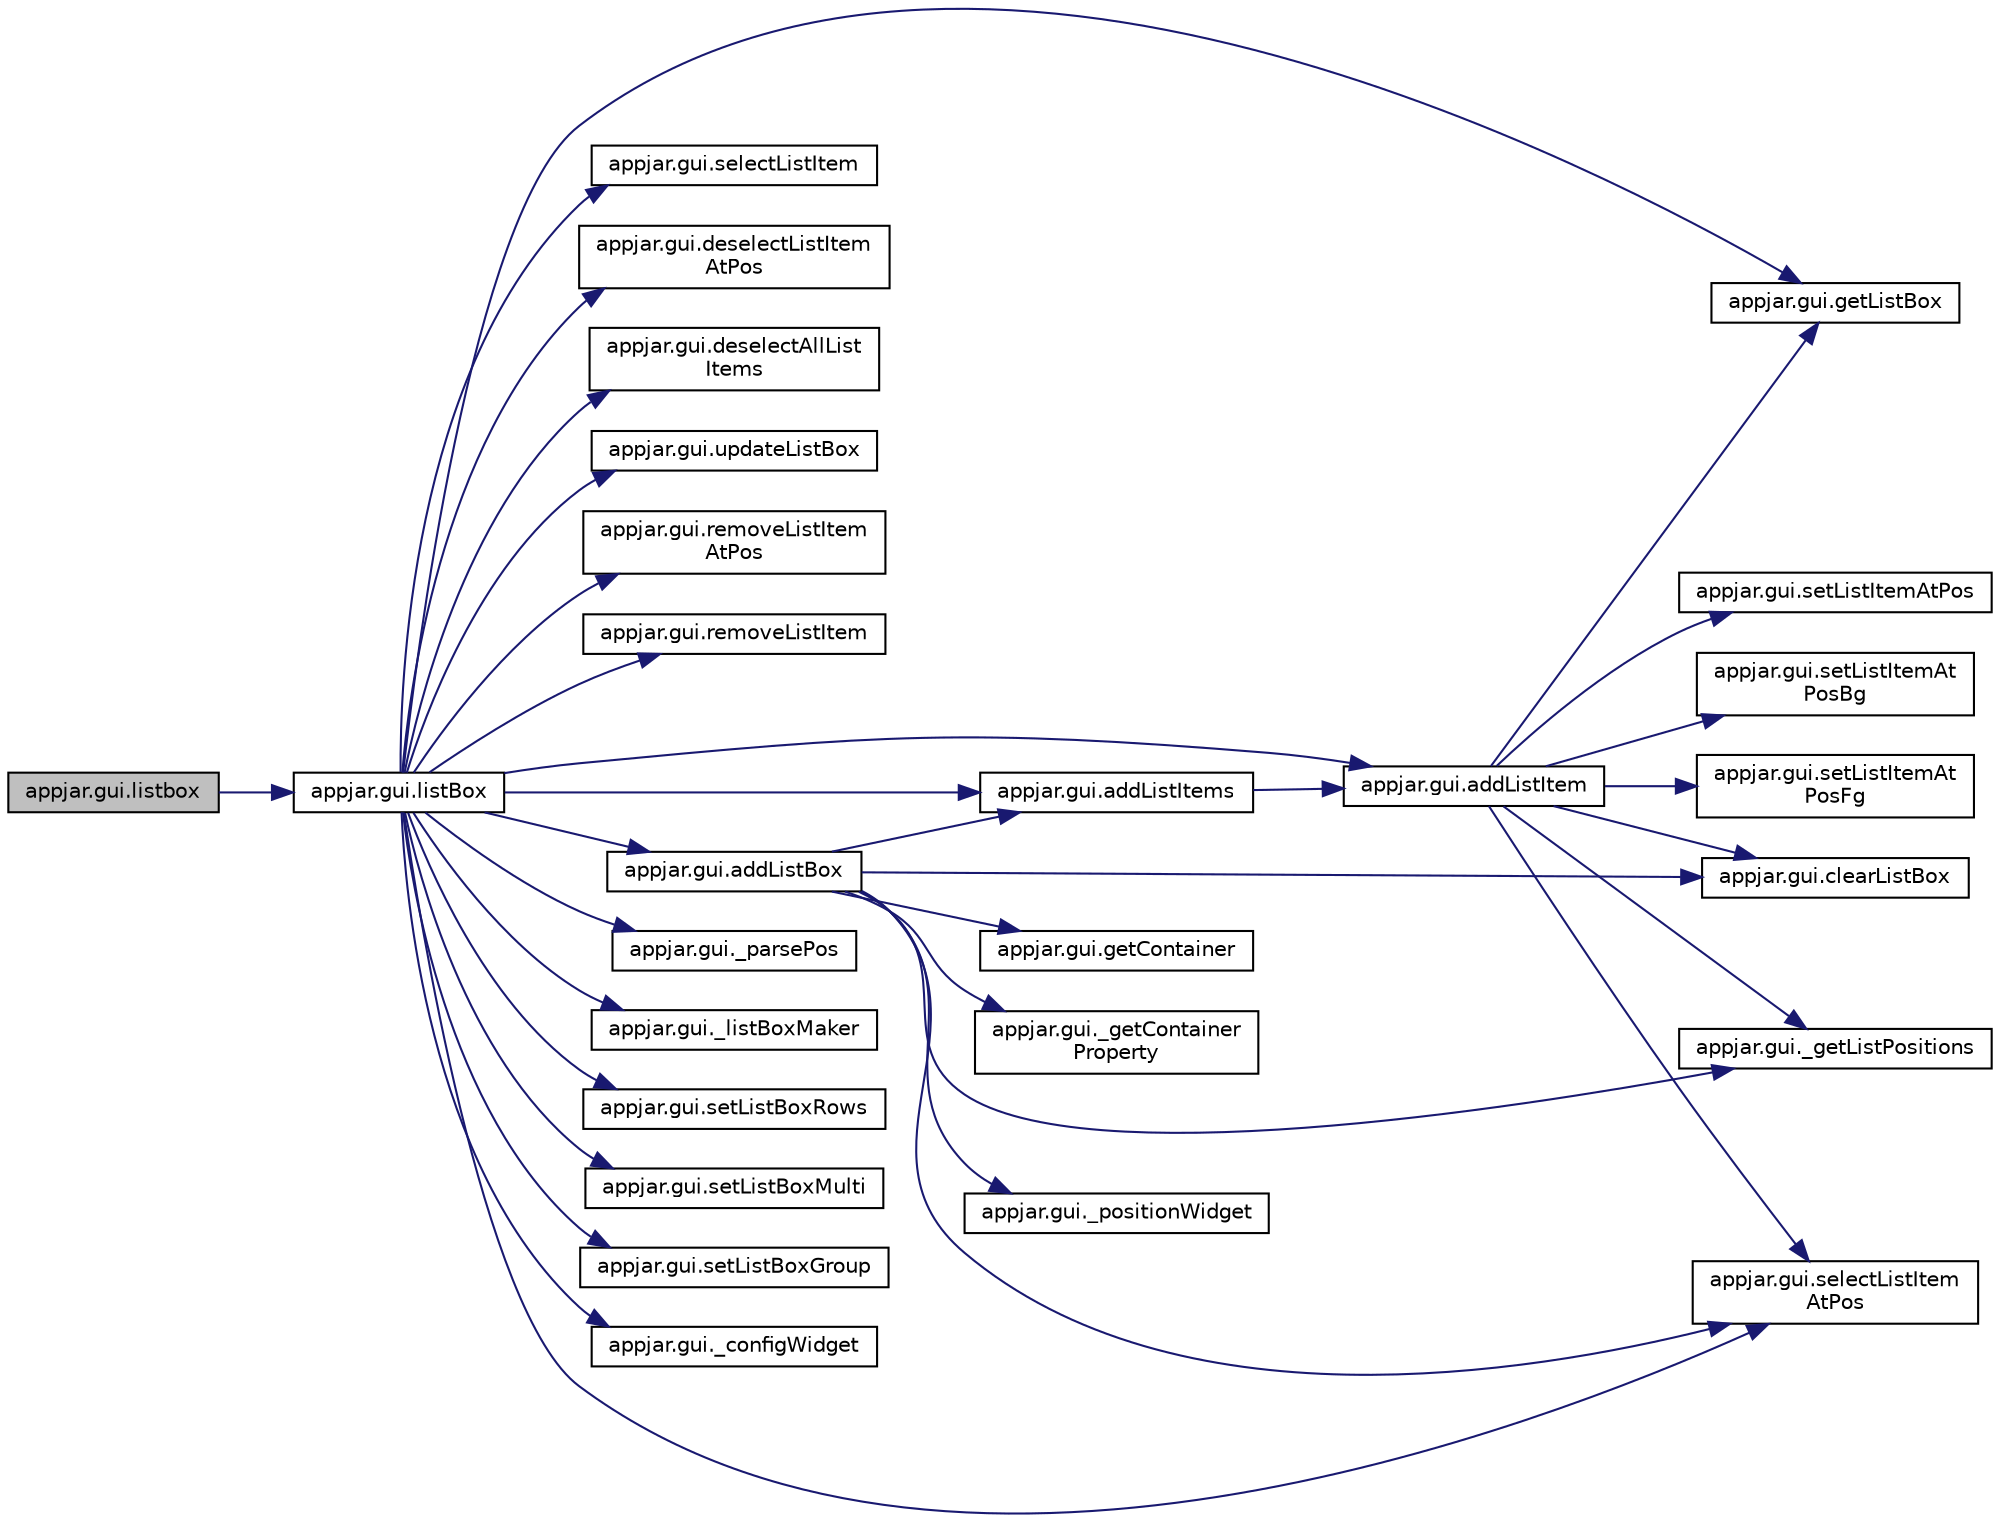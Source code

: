 digraph "appjar.gui.listbox"
{
  edge [fontname="Helvetica",fontsize="10",labelfontname="Helvetica",labelfontsize="10"];
  node [fontname="Helvetica",fontsize="10",shape=record];
  rankdir="LR";
  Node1466 [label="appjar.gui.listbox",height=0.2,width=0.4,color="black", fillcolor="grey75", style="filled", fontcolor="black"];
  Node1466 -> Node1467 [color="midnightblue",fontsize="10",style="solid",fontname="Helvetica"];
  Node1467 [label="appjar.gui.listBox",height=0.2,width=0.4,color="black", fillcolor="white", style="filled",URL="$classappjar_1_1gui.html#a22acd279d0497dafc7c0e0619ccc4d89"];
  Node1467 -> Node1468 [color="midnightblue",fontsize="10",style="solid",fontname="Helvetica"];
  Node1468 [label="appjar.gui.selectListItem\lAtPos",height=0.2,width=0.4,color="black", fillcolor="white", style="filled",URL="$classappjar_1_1gui.html#a4f24bf3600063033168c17f772669e82"];
  Node1467 -> Node1469 [color="midnightblue",fontsize="10",style="solid",fontname="Helvetica"];
  Node1469 [label="appjar.gui.selectListItem",height=0.2,width=0.4,color="black", fillcolor="white", style="filled",URL="$classappjar_1_1gui.html#a9956aef80274706bc7c03b395f8f2495"];
  Node1467 -> Node1470 [color="midnightblue",fontsize="10",style="solid",fontname="Helvetica"];
  Node1470 [label="appjar.gui.deselectListItem\lAtPos",height=0.2,width=0.4,color="black", fillcolor="white", style="filled",URL="$classappjar_1_1gui.html#a78192724e4e0c0d27e6020c875bb0a86"];
  Node1467 -> Node1471 [color="midnightblue",fontsize="10",style="solid",fontname="Helvetica"];
  Node1471 [label="appjar.gui.deselectAllList\lItems",height=0.2,width=0.4,color="black", fillcolor="white", style="filled",URL="$classappjar_1_1gui.html#a9c303ffea884ff6bdf330e1375d8d8be"];
  Node1467 -> Node1472 [color="midnightblue",fontsize="10",style="solid",fontname="Helvetica"];
  Node1472 [label="appjar.gui.updateListBox",height=0.2,width=0.4,color="black", fillcolor="white", style="filled",URL="$classappjar_1_1gui.html#aa5b648a2b89180e5c7e9f5b7b5f311bf"];
  Node1467 -> Node1473 [color="midnightblue",fontsize="10",style="solid",fontname="Helvetica"];
  Node1473 [label="appjar.gui.removeListItem\lAtPos",height=0.2,width=0.4,color="black", fillcolor="white", style="filled",URL="$classappjar_1_1gui.html#ad3c7d894af8bec4554ed2661f0855093"];
  Node1467 -> Node1474 [color="midnightblue",fontsize="10",style="solid",fontname="Helvetica"];
  Node1474 [label="appjar.gui.removeListItem",height=0.2,width=0.4,color="black", fillcolor="white", style="filled",URL="$classappjar_1_1gui.html#a3a01681a2198d0eca6ad245b46181c41"];
  Node1467 -> Node1475 [color="midnightblue",fontsize="10",style="solid",fontname="Helvetica"];
  Node1475 [label="appjar.gui.addListItems",height=0.2,width=0.4,color="black", fillcolor="white", style="filled",URL="$classappjar_1_1gui.html#aa26a393c3ae78854d25281a198a8b67a"];
  Node1475 -> Node1476 [color="midnightblue",fontsize="10",style="solid",fontname="Helvetica"];
  Node1476 [label="appjar.gui.addListItem",height=0.2,width=0.4,color="black", fillcolor="white", style="filled",URL="$classappjar_1_1gui.html#aea7ae8939f18af91fc3e526becca0e96"];
  Node1476 -> Node1468 [color="midnightblue",fontsize="10",style="solid",fontname="Helvetica"];
  Node1476 -> Node1477 [color="midnightblue",fontsize="10",style="solid",fontname="Helvetica"];
  Node1477 [label="appjar.gui.getListBox",height=0.2,width=0.4,color="black", fillcolor="white", style="filled",URL="$classappjar_1_1gui.html#a6266e455fb9947064f36990417ab9e70"];
  Node1476 -> Node1478 [color="midnightblue",fontsize="10",style="solid",fontname="Helvetica"];
  Node1478 [label="appjar.gui._getListPositions",height=0.2,width=0.4,color="black", fillcolor="white", style="filled",URL="$classappjar_1_1gui.html#a57079d89d8ea67686d1db24682dc8165"];
  Node1476 -> Node1479 [color="midnightblue",fontsize="10",style="solid",fontname="Helvetica"];
  Node1479 [label="appjar.gui.setListItemAtPos",height=0.2,width=0.4,color="black", fillcolor="white", style="filled",URL="$classappjar_1_1gui.html#a1810c5744b707ca66a8fbfab674d53a7"];
  Node1476 -> Node1480 [color="midnightblue",fontsize="10",style="solid",fontname="Helvetica"];
  Node1480 [label="appjar.gui.setListItemAt\lPosBg",height=0.2,width=0.4,color="black", fillcolor="white", style="filled",URL="$classappjar_1_1gui.html#ae2358c02497b72a3f1ea99d1ee9bc035"];
  Node1476 -> Node1481 [color="midnightblue",fontsize="10",style="solid",fontname="Helvetica"];
  Node1481 [label="appjar.gui.setListItemAt\lPosFg",height=0.2,width=0.4,color="black", fillcolor="white", style="filled",URL="$classappjar_1_1gui.html#adb5947f72da1f0d7f980c116263ceb6d"];
  Node1476 -> Node1482 [color="midnightblue",fontsize="10",style="solid",fontname="Helvetica"];
  Node1482 [label="appjar.gui.clearListBox",height=0.2,width=0.4,color="black", fillcolor="white", style="filled",URL="$classappjar_1_1gui.html#a0ff7f69ddcaeba898a6ced9f51f2d4a5"];
  Node1467 -> Node1476 [color="midnightblue",fontsize="10",style="solid",fontname="Helvetica"];
  Node1467 -> Node1477 [color="midnightblue",fontsize="10",style="solid",fontname="Helvetica"];
  Node1467 -> Node1483 [color="midnightblue",fontsize="10",style="solid",fontname="Helvetica"];
  Node1483 [label="appjar.gui._parsePos",height=0.2,width=0.4,color="black", fillcolor="white", style="filled",URL="$classappjar_1_1gui.html#a8174359ccd50269f6c9f63f00cbb9d7e",tooltip="FUNCTIONS for labels. "];
  Node1467 -> Node1484 [color="midnightblue",fontsize="10",style="solid",fontname="Helvetica"];
  Node1484 [label="appjar.gui._listBoxMaker",height=0.2,width=0.4,color="black", fillcolor="white", style="filled",URL="$classappjar_1_1gui.html#abdbbf942e9f75a1851d3cccb9935e460"];
  Node1467 -> Node1485 [color="midnightblue",fontsize="10",style="solid",fontname="Helvetica"];
  Node1485 [label="appjar.gui.setListBoxRows",height=0.2,width=0.4,color="black", fillcolor="white", style="filled",URL="$classappjar_1_1gui.html#ad8a85364e80f2d811b1b435dae2eb994"];
  Node1467 -> Node1486 [color="midnightblue",fontsize="10",style="solid",fontname="Helvetica"];
  Node1486 [label="appjar.gui.setListBoxMulti",height=0.2,width=0.4,color="black", fillcolor="white", style="filled",URL="$classappjar_1_1gui.html#ad74cc409b4fe0f86cadb95df84e3e7c5"];
  Node1467 -> Node1487 [color="midnightblue",fontsize="10",style="solid",fontname="Helvetica"];
  Node1487 [label="appjar.gui.setListBoxGroup",height=0.2,width=0.4,color="black", fillcolor="white", style="filled",URL="$classappjar_1_1gui.html#a1bf3e8cf29222006a5e288835180e9e2"];
  Node1467 -> Node1488 [color="midnightblue",fontsize="10",style="solid",fontname="Helvetica"];
  Node1488 [label="appjar.gui._configWidget",height=0.2,width=0.4,color="black", fillcolor="white", style="filled",URL="$classappjar_1_1gui.html#ac54e9af2a9e7a18f87f0ffafbd156353"];
  Node1467 -> Node1489 [color="midnightblue",fontsize="10",style="solid",fontname="Helvetica"];
  Node1489 [label="appjar.gui.addListBox",height=0.2,width=0.4,color="black", fillcolor="white", style="filled",URL="$classappjar_1_1gui.html#a94fe73471588d0cde12bc20fdb1093a5"];
  Node1489 -> Node1490 [color="midnightblue",fontsize="10",style="solid",fontname="Helvetica"];
  Node1490 [label="appjar.gui.getContainer",height=0.2,width=0.4,color="black", fillcolor="white", style="filled",URL="$classappjar_1_1gui.html#a2e8ea27bae5f6758257be218c8279b56"];
  Node1489 -> Node1491 [color="midnightblue",fontsize="10",style="solid",fontname="Helvetica"];
  Node1491 [label="appjar.gui._getContainer\lProperty",height=0.2,width=0.4,color="black", fillcolor="white", style="filled",URL="$classappjar_1_1gui.html#aa5d65e2282cfbe0a4b963b369e7d4e51"];
  Node1489 -> Node1492 [color="midnightblue",fontsize="10",style="solid",fontname="Helvetica"];
  Node1492 [label="appjar.gui._positionWidget",height=0.2,width=0.4,color="black", fillcolor="white", style="filled",URL="$classappjar_1_1gui.html#a073b1298767aeb92dd77b77cb6000e8c"];
  Node1489 -> Node1478 [color="midnightblue",fontsize="10",style="solid",fontname="Helvetica"];
  Node1489 -> Node1468 [color="midnightblue",fontsize="10",style="solid",fontname="Helvetica"];
  Node1489 -> Node1482 [color="midnightblue",fontsize="10",style="solid",fontname="Helvetica"];
  Node1489 -> Node1475 [color="midnightblue",fontsize="10",style="solid",fontname="Helvetica"];
}
